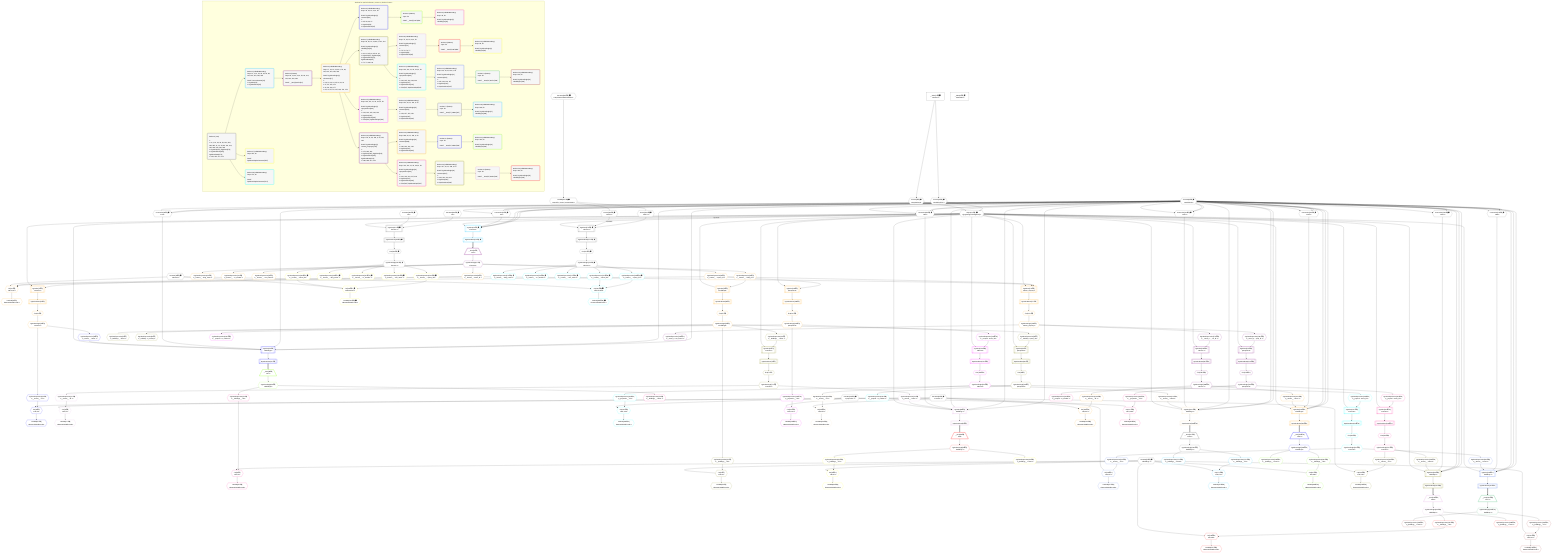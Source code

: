 %%{init: {'themeVariables': { 'fontSize': '12px'}}}%%
graph TD
    classDef path fill:#eee,stroke:#000,color:#000
    classDef plan fill:#fff,stroke-width:1px,color:#000
    classDef itemplan fill:#fff,stroke-width:2px,color:#000
    classDef unbatchedplan fill:#dff,stroke-width:1px,color:#000
    classDef sideeffectplan fill:#fcc,stroke-width:2px,color:#000
    classDef bucket fill:#f6f6f6,color:#000,stroke-width:2px,text-align:left


    %% plan dependencies
    Connection12{{"Connection[12∈0] ➊<br />ᐸ8ᐳ"}}:::plan
    Constant6{{"Constant[6∈0] ➊<br />ᐸundefinedᐳ"}}:::plan
    Constant6 & Constant6 & Constant6 --> Connection12
    Connection44{{"Connection[44∈0] ➊<br />ᐸ40ᐳ"}}:::plan
    Constant6 & Constant6 & Constant6 --> Connection44
    Connection84{{"Connection[84∈0] ➊<br />ᐸ80ᐳ"}}:::plan
    Constant6 & Constant6 & Constant6 --> Connection84
    Connection124{{"Connection[124∈0] ➊<br />ᐸ120ᐳ"}}:::plan
    Constant6 & Constant6 & Constant6 --> Connection124
    Connection163{{"Connection[163∈0] ➊<br />ᐸ159ᐳ"}}:::plan
    Constant6 & Constant6 & Constant6 --> Connection163
    Connection199{{"Connection[199∈0] ➊<br />ᐸ195ᐳ"}}:::plan
    Constant6 & Constant6 & Constant6 --> Connection199
    Connection238{{"Connection[238∈0] ➊<br />ᐸ234ᐳ"}}:::plan
    Constant6 & Constant6 & Constant6 --> Connection238
    PgSelect251[["PgSelect[251∈0] ➊<br />ᐸhousesᐳ"]]:::plan
    Object11{{"Object[11∈0] ➊<br />ᐸ{pgSettings,withPgClient}ᐳ"}}:::plan
    Constant283{{"Constant[283∈0] ➊<br />ᐸ2ᐳ"}}:::plan
    Constant284{{"Constant[284∈0] ➊<br />ᐸ3ᐳ"}}:::plan
    Object11 & Constant283 & Constant284 --> PgSelect251
    PgSelect270[["PgSelect[270∈0] ➊<br />ᐸhousesᐳ"]]:::plan
    Access266{{"Access[266∈0] ➊<br />ᐸ265.1ᐳ"}}:::plan
    Access268{{"Access[268∈0] ➊<br />ᐸ265.2ᐳ"}}:::plan
    Object11 -->|rejectNull| PgSelect270
    Access266 -->|rejectNull| PgSelect270
    Access268 --> PgSelect270
    Access9{{"Access[9∈0] ➊<br />ᐸ2.pgSettingsᐳ"}}:::plan
    Access10{{"Access[10∈0] ➊<br />ᐸ2.withPgClientᐳ"}}:::plan
    Access9 & Access10 --> Object11
    __Value2["__Value[2∈0] ➊<br />ᐸcontextᐳ"]:::plan
    __Value2 --> Access9
    __Value2 --> Access10
    First253{{"First[253∈0] ➊"}}:::plan
    PgSelectRows254[["PgSelectRows[254∈0] ➊"]]:::plan
    PgSelectRows254 --> First253
    PgSelect251 --> PgSelectRows254
    PgSelectSingle255{{"PgSelectSingle[255∈0] ➊<br />ᐸhousesᐳ"}}:::plan
    First253 --> PgSelectSingle255
    Lambda265{{"Lambda[265∈0] ➊<br />ᐸspecifier_House_base64JSONᐳ"}}:::plan
    Constant285{{"Constant[285∈0] ➊<br />ᐸ'WyJob3VzZXMiLDIsM10='ᐳ"}}:::plan
    Constant285 --> Lambda265
    Lambda265 --> Access266
    Lambda265 --> Access268
    First272{{"First[272∈0] ➊"}}:::plan
    PgSelectRows273[["PgSelectRows[273∈0] ➊"]]:::plan
    PgSelectRows273 --> First272
    PgSelect270 --> PgSelectRows273
    PgSelectSingle274{{"PgSelectSingle[274∈0] ➊<br />ᐸhousesᐳ"}}:::plan
    First272 --> PgSelectSingle274
    __Value4["__Value[4∈0] ➊<br />ᐸrootValueᐳ"]:::plan
    Constant18{{"Constant[18∈0] ➊<br />ᐸ'houses'ᐳ"}}:::plan
    Constant34{{"Constant[34∈0] ➊<br />ᐸ'streets'ᐳ"}}:::plan
    Constant50{{"Constant[50∈0] ➊<br />ᐸ'buildings'ᐳ"}}:::plan
    Constant101{{"Constant[101∈0] ➊<br />ᐸ'properties'ᐳ"}}:::plan
    PgSelect14[["PgSelect[14∈1] ➊<br />ᐸhousesᐳ"]]:::plan
    Object11 & Connection12 & Constant6 & Constant6 & Constant6 --> PgSelect14
    PgSelectRows15[["PgSelectRows[15∈1] ➊"]]:::plan
    PgSelect14 --> PgSelectRows15
    __Item16[/"__Item[16∈2]<br />ᐸ15ᐳ"\]:::itemplan
    PgSelectRows15 ==> __Item16
    PgSelectSingle17{{"PgSelectSingle[17∈2]<br />ᐸhousesᐳ"}}:::plan
    __Item16 --> PgSelectSingle17
    List21{{"List[21∈3]<br />ᐸ18,19,20ᐳ"}}:::plan
    PgClassExpression19{{"PgClassExpression[19∈3]<br />ᐸ__houses__.”street_id”ᐳ"}}:::plan
    PgClassExpression20{{"PgClassExpression[20∈3]<br />ᐸ__houses__...operty_id”ᐳ"}}:::plan
    Constant18 & PgClassExpression19 & PgClassExpression20 --> List21
    PgSelect174[["PgSelect[174∈3]<br />ᐸstreet_propertyᐳ"]]:::plan
    Object11 & PgClassExpression19 & PgClassExpression20 --> PgSelect174
    PgSelect27[["PgSelect[27∈3]<br />ᐸstreetsᐳ"]]:::plan
    Object11 & PgClassExpression19 --> PgSelect27
    PgSelect55[["PgSelect[55∈3]<br />ᐸbuildingsᐳ"]]:::plan
    PgClassExpression26{{"PgClassExpression[26∈3]<br />ᐸ__houses__...ilding_id”ᐳ"}}:::plan
    Object11 & PgClassExpression26 --> PgSelect55
    PgSelect135[["PgSelect[135∈3]<br />ᐸpropertiesᐳ"]]:::plan
    Object11 & PgClassExpression20 --> PgSelect135
    PgSelectSingle17 --> PgClassExpression19
    PgSelectSingle17 --> PgClassExpression20
    Lambda22{{"Lambda[22∈3]<br />ᐸbase64JSONEncodeᐳ"}}:::plan
    List21 --> Lambda22
    PgClassExpression23{{"PgClassExpression[23∈3]<br />ᐸ__houses__...ding_name”ᐳ"}}:::plan
    PgSelectSingle17 --> PgClassExpression23
    PgClassExpression24{{"PgClassExpression[24∈3]<br />ᐸ__houses__...or_number”ᐳ"}}:::plan
    PgSelectSingle17 --> PgClassExpression24
    PgClassExpression25{{"PgClassExpression[25∈3]<br />ᐸ__houses__...reet_name”ᐳ"}}:::plan
    PgSelectSingle17 --> PgClassExpression25
    PgSelectSingle17 --> PgClassExpression26
    First31{{"First[31∈3]"}}:::plan
    PgSelectRows32[["PgSelectRows[32∈3]"]]:::plan
    PgSelectRows32 --> First31
    PgSelect27 --> PgSelectRows32
    PgSelectSingle33{{"PgSelectSingle[33∈3]<br />ᐸstreetsᐳ"}}:::plan
    First31 --> PgSelectSingle33
    First57{{"First[57∈3]"}}:::plan
    PgSelectRows58[["PgSelectRows[58∈3]"]]:::plan
    PgSelectRows58 --> First57
    PgSelect55 --> PgSelectRows58
    PgSelectSingle59{{"PgSelectSingle[59∈3]<br />ᐸbuildingsᐳ"}}:::plan
    First57 --> PgSelectSingle59
    First137{{"First[137∈3]"}}:::plan
    PgSelectRows138[["PgSelectRows[138∈3]"]]:::plan
    PgSelectRows138 --> First137
    PgSelect135 --> PgSelectRows138
    PgSelectSingle139{{"PgSelectSingle[139∈3]<br />ᐸpropertiesᐳ"}}:::plan
    First137 --> PgSelectSingle139
    First176{{"First[176∈3]"}}:::plan
    PgSelectRows177[["PgSelectRows[177∈3]"]]:::plan
    PgSelectRows177 --> First176
    PgSelect174 --> PgSelectRows177
    PgSelectSingle178{{"PgSelectSingle[178∈3]<br />ᐸstreet_propertyᐳ"}}:::plan
    First176 --> PgSelectSingle178
    PgSelect46[["PgSelect[46∈4]<br />ᐸbuildingsᐳ"]]:::plan
    PgClassExpression38{{"PgClassExpression[38∈4]<br />ᐸ__streets__.”name”ᐳ"}}:::plan
    Object11 & PgClassExpression38 & Connection44 & Constant6 & Constant6 & Constant6 --> PgSelect46
    List36{{"List[36∈4]<br />ᐸ34,35ᐳ"}}:::plan
    PgClassExpression35{{"PgClassExpression[35∈4]<br />ᐸ__streets__.”id”ᐳ"}}:::plan
    Constant34 & PgClassExpression35 --> List36
    PgSelectSingle33 --> PgClassExpression35
    Lambda37{{"Lambda[37∈4]<br />ᐸbase64JSONEncodeᐳ"}}:::plan
    List36 --> Lambda37
    PgSelectSingle33 --> PgClassExpression38
    PgSelectRows47[["PgSelectRows[47∈4]"]]:::plan
    PgSelect46 --> PgSelectRows47
    __Item48[/"__Item[48∈5]<br />ᐸ47ᐳ"\]:::itemplan
    PgSelectRows47 ==> __Item48
    PgSelectSingle49{{"PgSelectSingle[49∈5]<br />ᐸbuildingsᐳ"}}:::plan
    __Item48 --> PgSelectSingle49
    List52{{"List[52∈6]<br />ᐸ50,51ᐳ"}}:::plan
    PgClassExpression51{{"PgClassExpression[51∈6]<br />ᐸ__buildings__.”id”ᐳ"}}:::plan
    Constant50 & PgClassExpression51 --> List52
    PgSelectSingle49 --> PgClassExpression51
    Lambda53{{"Lambda[53∈6]<br />ᐸbase64JSONEncodeᐳ"}}:::plan
    List52 --> Lambda53
    PgClassExpression54{{"PgClassExpression[54∈6]<br />ᐸ__buildings__.”name”ᐳ"}}:::plan
    PgSelectSingle49 --> PgClassExpression54
    List62{{"List[62∈7]<br />ᐸ50,61ᐳ"}}:::plan
    PgClassExpression61{{"PgClassExpression[61∈7]<br />ᐸ__buildings__.”id”ᐳ"}}:::plan
    Constant50 & PgClassExpression61 --> List62
    PgSelect67[["PgSelect[67∈7]<br />ᐸstreetsᐳ"]]:::plan
    PgClassExpression64{{"PgClassExpression[64∈7]<br />ᐸ__buildings__.”name”ᐳ"}}:::plan
    Object11 & PgClassExpression64 --> PgSelect67
    PgSelect96[["PgSelect[96∈7]<br />ᐸpropertiesᐳ"]]:::plan
    PgClassExpression95{{"PgClassExpression[95∈7]<br />ᐸ__building...operty_id”ᐳ"}}:::plan
    Object11 & PgClassExpression95 --> PgSelect96
    PgSelectSingle59 --> PgClassExpression61
    Lambda63{{"Lambda[63∈7]<br />ᐸbase64JSONEncodeᐳ"}}:::plan
    List62 --> Lambda63
    PgSelectSingle59 --> PgClassExpression64
    PgClassExpression65{{"PgClassExpression[65∈7]<br />ᐸ__buildings__.”floors”ᐳ"}}:::plan
    PgSelectSingle59 --> PgClassExpression65
    PgClassExpression66{{"PgClassExpression[66∈7]<br />ᐸ__building...s_primary”ᐳ"}}:::plan
    PgSelectSingle59 --> PgClassExpression66
    First71{{"First[71∈7]"}}:::plan
    PgSelectRows72[["PgSelectRows[72∈7]"]]:::plan
    PgSelectRows72 --> First71
    PgSelect67 --> PgSelectRows72
    PgSelectSingle73{{"PgSelectSingle[73∈7]<br />ᐸstreetsᐳ"}}:::plan
    First71 --> PgSelectSingle73
    PgSelectSingle59 --> PgClassExpression95
    First98{{"First[98∈7]"}}:::plan
    PgSelectRows99[["PgSelectRows[99∈7]"]]:::plan
    PgSelectRows99 --> First98
    PgSelect96 --> PgSelectRows99
    PgSelectSingle100{{"PgSelectSingle[100∈7]<br />ᐸpropertiesᐳ"}}:::plan
    First98 --> PgSelectSingle100
    PgSelect86[["PgSelect[86∈8]<br />ᐸbuildingsᐳ"]]:::plan
    PgClassExpression78{{"PgClassExpression[78∈8]<br />ᐸ__streets__.”name”ᐳ"}}:::plan
    Object11 & PgClassExpression78 & Connection84 & Constant6 & Constant6 & Constant6 --> PgSelect86
    List76{{"List[76∈8]<br />ᐸ34,75ᐳ"}}:::plan
    PgClassExpression75{{"PgClassExpression[75∈8]<br />ᐸ__streets__.”id”ᐳ"}}:::plan
    Constant34 & PgClassExpression75 --> List76
    PgSelectSingle73 --> PgClassExpression75
    Lambda77{{"Lambda[77∈8]<br />ᐸbase64JSONEncodeᐳ"}}:::plan
    List76 --> Lambda77
    PgSelectSingle73 --> PgClassExpression78
    PgSelectRows87[["PgSelectRows[87∈8]"]]:::plan
    PgSelect86 --> PgSelectRows87
    __Item88[/"__Item[88∈9]<br />ᐸ87ᐳ"\]:::itemplan
    PgSelectRows87 ==> __Item88
    PgSelectSingle89{{"PgSelectSingle[89∈9]<br />ᐸbuildingsᐳ"}}:::plan
    __Item88 --> PgSelectSingle89
    List92{{"List[92∈10]<br />ᐸ50,91ᐳ"}}:::plan
    PgClassExpression91{{"PgClassExpression[91∈10]<br />ᐸ__buildings__.”id”ᐳ"}}:::plan
    Constant50 & PgClassExpression91 --> List92
    PgSelectSingle89 --> PgClassExpression91
    Lambda93{{"Lambda[93∈10]<br />ᐸbase64JSONEncodeᐳ"}}:::plan
    List92 --> Lambda93
    PgClassExpression94{{"PgClassExpression[94∈10]<br />ᐸ__buildings__.”name”ᐳ"}}:::plan
    PgSelectSingle89 --> PgClassExpression94
    List103{{"List[103∈11]<br />ᐸ101,102ᐳ"}}:::plan
    PgClassExpression102{{"PgClassExpression[102∈11]<br />ᐸ__properties__.”id”ᐳ"}}:::plan
    Constant101 & PgClassExpression102 --> List103
    PgSelect107[["PgSelect[107∈11]<br />ᐸstreetsᐳ"]]:::plan
    PgClassExpression105{{"PgClassExpression[105∈11]<br />ᐸ__properti...street_id”ᐳ"}}:::plan
    Object11 & PgClassExpression105 --> PgSelect107
    PgSelectSingle100 --> PgClassExpression102
    Lambda104{{"Lambda[104∈11]<br />ᐸbase64JSONEncodeᐳ"}}:::plan
    List103 --> Lambda104
    PgSelectSingle100 --> PgClassExpression105
    PgClassExpression106{{"PgClassExpression[106∈11]<br />ᐸ__properti...or_number”ᐳ"}}:::plan
    PgSelectSingle100 --> PgClassExpression106
    First111{{"First[111∈11]"}}:::plan
    PgSelectRows112[["PgSelectRows[112∈11]"]]:::plan
    PgSelectRows112 --> First111
    PgSelect107 --> PgSelectRows112
    PgSelectSingle113{{"PgSelectSingle[113∈11]<br />ᐸstreetsᐳ"}}:::plan
    First111 --> PgSelectSingle113
    PgSelect126[["PgSelect[126∈12]<br />ᐸbuildingsᐳ"]]:::plan
    PgClassExpression118{{"PgClassExpression[118∈12]<br />ᐸ__streets__.”name”ᐳ"}}:::plan
    Object11 & PgClassExpression118 & Connection124 & Constant6 & Constant6 & Constant6 --> PgSelect126
    List116{{"List[116∈12]<br />ᐸ34,115ᐳ"}}:::plan
    PgClassExpression115{{"PgClassExpression[115∈12]<br />ᐸ__streets__.”id”ᐳ"}}:::plan
    Constant34 & PgClassExpression115 --> List116
    PgSelectSingle113 --> PgClassExpression115
    Lambda117{{"Lambda[117∈12]<br />ᐸbase64JSONEncodeᐳ"}}:::plan
    List116 --> Lambda117
    PgSelectSingle113 --> PgClassExpression118
    PgSelectRows127[["PgSelectRows[127∈12]"]]:::plan
    PgSelect126 --> PgSelectRows127
    __Item128[/"__Item[128∈13]<br />ᐸ127ᐳ"\]:::itemplan
    PgSelectRows127 ==> __Item128
    PgSelectSingle129{{"PgSelectSingle[129∈13]<br />ᐸbuildingsᐳ"}}:::plan
    __Item128 --> PgSelectSingle129
    List132{{"List[132∈14]<br />ᐸ50,131ᐳ"}}:::plan
    PgClassExpression131{{"PgClassExpression[131∈14]<br />ᐸ__buildings__.”id”ᐳ"}}:::plan
    Constant50 & PgClassExpression131 --> List132
    PgSelectSingle129 --> PgClassExpression131
    Lambda133{{"Lambda[133∈14]<br />ᐸbase64JSONEncodeᐳ"}}:::plan
    List132 --> Lambda133
    PgClassExpression134{{"PgClassExpression[134∈14]<br />ᐸ__buildings__.”name”ᐳ"}}:::plan
    PgSelectSingle129 --> PgClassExpression134
    List142{{"List[142∈15]<br />ᐸ101,141ᐳ"}}:::plan
    PgClassExpression141{{"PgClassExpression[141∈15]<br />ᐸ__properties__.”id”ᐳ"}}:::plan
    Constant101 & PgClassExpression141 --> List142
    PgSelect146[["PgSelect[146∈15]<br />ᐸstreetsᐳ"]]:::plan
    PgClassExpression144{{"PgClassExpression[144∈15]<br />ᐸ__properti...street_id”ᐳ"}}:::plan
    Object11 & PgClassExpression144 --> PgSelect146
    PgSelectSingle139 --> PgClassExpression141
    Lambda143{{"Lambda[143∈15]<br />ᐸbase64JSONEncodeᐳ"}}:::plan
    List142 --> Lambda143
    PgSelectSingle139 --> PgClassExpression144
    PgClassExpression145{{"PgClassExpression[145∈15]<br />ᐸ__properti...or_number”ᐳ"}}:::plan
    PgSelectSingle139 --> PgClassExpression145
    First150{{"First[150∈15]"}}:::plan
    PgSelectRows151[["PgSelectRows[151∈15]"]]:::plan
    PgSelectRows151 --> First150
    PgSelect146 --> PgSelectRows151
    PgSelectSingle152{{"PgSelectSingle[152∈15]<br />ᐸstreetsᐳ"}}:::plan
    First150 --> PgSelectSingle152
    PgSelect165[["PgSelect[165∈16]<br />ᐸbuildingsᐳ"]]:::plan
    PgClassExpression157{{"PgClassExpression[157∈16]<br />ᐸ__streets__.”name”ᐳ"}}:::plan
    Object11 & PgClassExpression157 & Connection163 & Constant6 & Constant6 & Constant6 --> PgSelect165
    List155{{"List[155∈16]<br />ᐸ34,154ᐳ"}}:::plan
    PgClassExpression154{{"PgClassExpression[154∈16]<br />ᐸ__streets__.”id”ᐳ"}}:::plan
    Constant34 & PgClassExpression154 --> List155
    PgSelectSingle152 --> PgClassExpression154
    Lambda156{{"Lambda[156∈16]<br />ᐸbase64JSONEncodeᐳ"}}:::plan
    List155 --> Lambda156
    PgSelectSingle152 --> PgClassExpression157
    PgSelectRows166[["PgSelectRows[166∈16]"]]:::plan
    PgSelect165 --> PgSelectRows166
    __Item167[/"__Item[167∈17]<br />ᐸ166ᐳ"\]:::itemplan
    PgSelectRows166 ==> __Item167
    PgSelectSingle168{{"PgSelectSingle[168∈17]<br />ᐸbuildingsᐳ"}}:::plan
    __Item167 --> PgSelectSingle168
    List171{{"List[171∈18]<br />ᐸ50,170ᐳ"}}:::plan
    PgClassExpression170{{"PgClassExpression[170∈18]<br />ᐸ__buildings__.”id”ᐳ"}}:::plan
    Constant50 & PgClassExpression170 --> List171
    PgSelectSingle168 --> PgClassExpression170
    Lambda172{{"Lambda[172∈18]<br />ᐸbase64JSONEncodeᐳ"}}:::plan
    List171 --> Lambda172
    PgClassExpression173{{"PgClassExpression[173∈18]<br />ᐸ__buildings__.”name”ᐳ"}}:::plan
    PgSelectSingle168 --> PgClassExpression173
    PgSelect182[["PgSelect[182∈19]<br />ᐸstreetsᐳ"]]:::plan
    PgClassExpression179{{"PgClassExpression[179∈19]<br />ᐸ__street_p..._.”str_id”ᐳ"}}:::plan
    Object11 & PgClassExpression179 --> PgSelect182
    PgSelect210[["PgSelect[210∈19]<br />ᐸpropertiesᐳ"]]:::plan
    PgClassExpression180{{"PgClassExpression[180∈19]<br />ᐸ__street_p....”prop_id”ᐳ"}}:::plan
    Object11 & PgClassExpression180 --> PgSelect210
    PgSelectSingle178 --> PgClassExpression179
    PgSelectSingle178 --> PgClassExpression180
    PgClassExpression181{{"PgClassExpression[181∈19]<br />ᐸ__street_p...ent_owner”ᐳ"}}:::plan
    PgSelectSingle178 --> PgClassExpression181
    First186{{"First[186∈19]"}}:::plan
    PgSelectRows187[["PgSelectRows[187∈19]"]]:::plan
    PgSelectRows187 --> First186
    PgSelect182 --> PgSelectRows187
    PgSelectSingle188{{"PgSelectSingle[188∈19]<br />ᐸstreetsᐳ"}}:::plan
    First186 --> PgSelectSingle188
    First212{{"First[212∈19]"}}:::plan
    PgSelectRows213[["PgSelectRows[213∈19]"]]:::plan
    PgSelectRows213 --> First212
    PgSelect210 --> PgSelectRows213
    PgSelectSingle214{{"PgSelectSingle[214∈19]<br />ᐸpropertiesᐳ"}}:::plan
    First212 --> PgSelectSingle214
    PgSelect201[["PgSelect[201∈20]<br />ᐸbuildingsᐳ"]]:::plan
    PgClassExpression193{{"PgClassExpression[193∈20]<br />ᐸ__streets__.”name”ᐳ"}}:::plan
    Object11 & PgClassExpression193 & Connection199 & Constant6 & Constant6 & Constant6 --> PgSelect201
    List191{{"List[191∈20]<br />ᐸ34,190ᐳ"}}:::plan
    PgClassExpression190{{"PgClassExpression[190∈20]<br />ᐸ__streets__.”id”ᐳ"}}:::plan
    Constant34 & PgClassExpression190 --> List191
    PgSelectSingle188 --> PgClassExpression190
    Lambda192{{"Lambda[192∈20]<br />ᐸbase64JSONEncodeᐳ"}}:::plan
    List191 --> Lambda192
    PgSelectSingle188 --> PgClassExpression193
    PgSelectRows202[["PgSelectRows[202∈20]"]]:::plan
    PgSelect201 --> PgSelectRows202
    __Item203[/"__Item[203∈21]<br />ᐸ202ᐳ"\]:::itemplan
    PgSelectRows202 ==> __Item203
    PgSelectSingle204{{"PgSelectSingle[204∈21]<br />ᐸbuildingsᐳ"}}:::plan
    __Item203 --> PgSelectSingle204
    List207{{"List[207∈22]<br />ᐸ50,206ᐳ"}}:::plan
    PgClassExpression206{{"PgClassExpression[206∈22]<br />ᐸ__buildings__.”id”ᐳ"}}:::plan
    Constant50 & PgClassExpression206 --> List207
    PgSelectSingle204 --> PgClassExpression206
    Lambda208{{"Lambda[208∈22]<br />ᐸbase64JSONEncodeᐳ"}}:::plan
    List207 --> Lambda208
    PgClassExpression209{{"PgClassExpression[209∈22]<br />ᐸ__buildings__.”name”ᐳ"}}:::plan
    PgSelectSingle204 --> PgClassExpression209
    List217{{"List[217∈23]<br />ᐸ101,216ᐳ"}}:::plan
    PgClassExpression216{{"PgClassExpression[216∈23]<br />ᐸ__properties__.”id”ᐳ"}}:::plan
    Constant101 & PgClassExpression216 --> List217
    PgSelect221[["PgSelect[221∈23]<br />ᐸstreetsᐳ"]]:::plan
    PgClassExpression219{{"PgClassExpression[219∈23]<br />ᐸ__properti...street_id”ᐳ"}}:::plan
    Object11 & PgClassExpression219 --> PgSelect221
    PgSelectSingle214 --> PgClassExpression216
    Lambda218{{"Lambda[218∈23]<br />ᐸbase64JSONEncodeᐳ"}}:::plan
    List217 --> Lambda218
    PgSelectSingle214 --> PgClassExpression219
    PgClassExpression220{{"PgClassExpression[220∈23]<br />ᐸ__properti...or_number”ᐳ"}}:::plan
    PgSelectSingle214 --> PgClassExpression220
    First225{{"First[225∈23]"}}:::plan
    PgSelectRows226[["PgSelectRows[226∈23]"]]:::plan
    PgSelectRows226 --> First225
    PgSelect221 --> PgSelectRows226
    PgSelectSingle227{{"PgSelectSingle[227∈23]<br />ᐸstreetsᐳ"}}:::plan
    First225 --> PgSelectSingle227
    PgSelect240[["PgSelect[240∈24]<br />ᐸbuildingsᐳ"]]:::plan
    PgClassExpression232{{"PgClassExpression[232∈24]<br />ᐸ__streets__.”name”ᐳ"}}:::plan
    Object11 & PgClassExpression232 & Connection238 & Constant6 & Constant6 & Constant6 --> PgSelect240
    List230{{"List[230∈24]<br />ᐸ34,229ᐳ"}}:::plan
    PgClassExpression229{{"PgClassExpression[229∈24]<br />ᐸ__streets__.”id”ᐳ"}}:::plan
    Constant34 & PgClassExpression229 --> List230
    PgSelectSingle227 --> PgClassExpression229
    Lambda231{{"Lambda[231∈24]<br />ᐸbase64JSONEncodeᐳ"}}:::plan
    List230 --> Lambda231
    PgSelectSingle227 --> PgClassExpression232
    PgSelectRows241[["PgSelectRows[241∈24]"]]:::plan
    PgSelect240 --> PgSelectRows241
    __Item242[/"__Item[242∈25]<br />ᐸ241ᐳ"\]:::itemplan
    PgSelectRows241 ==> __Item242
    PgSelectSingle243{{"PgSelectSingle[243∈25]<br />ᐸbuildingsᐳ"}}:::plan
    __Item242 --> PgSelectSingle243
    List246{{"List[246∈26]<br />ᐸ50,245ᐳ"}}:::plan
    PgClassExpression245{{"PgClassExpression[245∈26]<br />ᐸ__buildings__.”id”ᐳ"}}:::plan
    Constant50 & PgClassExpression245 --> List246
    PgSelectSingle243 --> PgClassExpression245
    Lambda247{{"Lambda[247∈26]<br />ᐸbase64JSONEncodeᐳ"}}:::plan
    List246 --> Lambda247
    PgClassExpression248{{"PgClassExpression[248∈26]<br />ᐸ__buildings__.”name”ᐳ"}}:::plan
    PgSelectSingle243 --> PgClassExpression248
    List262{{"List[262∈27] ➊<br />ᐸ18,260,261ᐳ"}}:::plan
    PgClassExpression260{{"PgClassExpression[260∈27] ➊<br />ᐸ__houses__.”street_id”ᐳ"}}:::plan
    PgClassExpression261{{"PgClassExpression[261∈27] ➊<br />ᐸ__houses__...operty_id”ᐳ"}}:::plan
    Constant18 & PgClassExpression260 & PgClassExpression261 --> List262
    PgClassExpression256{{"PgClassExpression[256∈27] ➊<br />ᐸ__houses__...ding_name”ᐳ"}}:::plan
    PgSelectSingle255 --> PgClassExpression256
    PgClassExpression257{{"PgClassExpression[257∈27] ➊<br />ᐸ__houses__...or_number”ᐳ"}}:::plan
    PgSelectSingle255 --> PgClassExpression257
    PgClassExpression258{{"PgClassExpression[258∈27] ➊<br />ᐸ__houses__...reet_name”ᐳ"}}:::plan
    PgSelectSingle255 --> PgClassExpression258
    PgSelectSingle255 --> PgClassExpression260
    PgSelectSingle255 --> PgClassExpression261
    Lambda263{{"Lambda[263∈27] ➊<br />ᐸbase64JSONEncodeᐳ"}}:::plan
    List262 --> Lambda263
    List281{{"List[281∈28] ➊<br />ᐸ18,279,280ᐳ"}}:::plan
    PgClassExpression279{{"PgClassExpression[279∈28] ➊<br />ᐸ__houses__.”street_id”ᐳ"}}:::plan
    PgClassExpression280{{"PgClassExpression[280∈28] ➊<br />ᐸ__houses__...operty_id”ᐳ"}}:::plan
    Constant18 & PgClassExpression279 & PgClassExpression280 --> List281
    PgClassExpression275{{"PgClassExpression[275∈28] ➊<br />ᐸ__houses__...ding_name”ᐳ"}}:::plan
    PgSelectSingle274 --> PgClassExpression275
    PgClassExpression276{{"PgClassExpression[276∈28] ➊<br />ᐸ__houses__...or_number”ᐳ"}}:::plan
    PgSelectSingle274 --> PgClassExpression276
    PgClassExpression277{{"PgClassExpression[277∈28] ➊<br />ᐸ__houses__...reet_name”ᐳ"}}:::plan
    PgSelectSingle274 --> PgClassExpression277
    PgSelectSingle274 --> PgClassExpression279
    PgSelectSingle274 --> PgClassExpression280
    Lambda282{{"Lambda[282∈28] ➊<br />ᐸbase64JSONEncodeᐳ"}}:::plan
    List281 --> Lambda282

    %% define steps

    subgraph "Buckets for queries/v4/smart_comment_relations.houses"
    Bucket0("Bucket 0 (root)<br /><br />1: <br />ᐳ: 6, 9, 10, 18, 34, 50, 101, 283, 284, 285, 11, 12, 44, 84, 124, 163, 199, 238, 265, 266, 268<br />2: PgSelect[251], PgSelect[270]<br />3: PgSelectRows[254], PgSelectRows[273]<br />ᐳ: 253, 255, 272, 274"):::bucket
    classDef bucket0 stroke:#696969
    class Bucket0,__Value2,__Value4,Constant6,Access9,Access10,Object11,Connection12,Constant18,Constant34,Connection44,Constant50,Connection84,Constant101,Connection124,Connection163,Connection199,Connection238,PgSelect251,First253,PgSelectRows254,PgSelectSingle255,Lambda265,Access266,Access268,PgSelect270,First272,PgSelectRows273,PgSelectSingle274,Constant283,Constant284,Constant285 bucket0
    Bucket1("Bucket 1 (nullableBoundary)<br />Deps: 11, 12, 6, 18, 34, 44, 50, 84, 101, 124, 163, 199, 238<br /><br />ROOT Connectionᐸ8ᐳ[12]<br />1: PgSelect[14]<br />2: PgSelectRows[15]"):::bucket
    classDef bucket1 stroke:#00bfff
    class Bucket1,PgSelect14,PgSelectRows15 bucket1
    Bucket2("Bucket 2 (listItem)<br />Deps: 18, 11, 34, 44, 6, 50, 84, 101, 124, 163, 199, 238<br /><br />ROOT __Item{2}ᐸ15ᐳ[16]"):::bucket
    classDef bucket2 stroke:#7f007f
    class Bucket2,__Item16,PgSelectSingle17 bucket2
    Bucket3("Bucket 3 (nullableBoundary)<br />Deps: 17, 18, 11, 34, 44, 6, 50, 84, 101, 124, 163, 199, 238<br /><br />ROOT PgSelectSingle{2}ᐸhousesᐳ[17]<br />1: <br />ᐳ: 19, 20, 23, 24, 25, 26, 21, 22<br />2: 27, 55, 135, 174<br />3: 32, 58, 138, 177<br />ᐳ: 31, 33, 57, 59, 137, 139, 176, 178"):::bucket
    classDef bucket3 stroke:#ffa500
    class Bucket3,PgClassExpression19,PgClassExpression20,List21,Lambda22,PgClassExpression23,PgClassExpression24,PgClassExpression25,PgClassExpression26,PgSelect27,First31,PgSelectRows32,PgSelectSingle33,PgSelect55,First57,PgSelectRows58,PgSelectSingle59,PgSelect135,First137,PgSelectRows138,PgSelectSingle139,PgSelect174,First176,PgSelectRows177,PgSelectSingle178 bucket3
    Bucket4("Bucket 4 (nullableBoundary)<br />Deps: 33, 34, 11, 44, 6, 50<br /><br />ROOT PgSelectSingle{3}ᐸstreetsᐳ[33]<br />1: <br />ᐳ: 35, 38, 36, 37<br />2: PgSelect[46]<br />3: PgSelectRows[47]"):::bucket
    classDef bucket4 stroke:#0000ff
    class Bucket4,PgClassExpression35,List36,Lambda37,PgClassExpression38,PgSelect46,PgSelectRows47 bucket4
    Bucket5("Bucket 5 (listItem)<br />Deps: 50<br /><br />ROOT __Item{5}ᐸ47ᐳ[48]"):::bucket
    classDef bucket5 stroke:#7fff00
    class Bucket5,__Item48,PgSelectSingle49 bucket5
    Bucket6("Bucket 6 (nullableBoundary)<br />Deps: 49, 50<br /><br />ROOT PgSelectSingle{5}ᐸbuildingsᐳ[49]"):::bucket
    classDef bucket6 stroke:#ff1493
    class Bucket6,PgClassExpression51,List52,Lambda53,PgClassExpression54 bucket6
    Bucket7("Bucket 7 (nullableBoundary)<br />Deps: 59, 50, 11, 34, 84, 6, 101, 124<br /><br />ROOT PgSelectSingle{3}ᐸbuildingsᐳ[59]<br />1: <br />ᐳ: 61, 64, 65, 66, 95, 62, 63<br />2: PgSelect[67], PgSelect[96]<br />3: PgSelectRows[72], PgSelectRows[99]<br />ᐳ: 71, 73, 98, 100"):::bucket
    classDef bucket7 stroke:#808000
    class Bucket7,PgClassExpression61,List62,Lambda63,PgClassExpression64,PgClassExpression65,PgClassExpression66,PgSelect67,First71,PgSelectRows72,PgSelectSingle73,PgClassExpression95,PgSelect96,First98,PgSelectRows99,PgSelectSingle100 bucket7
    Bucket8("Bucket 8 (nullableBoundary)<br />Deps: 73, 34, 11, 84, 6, 50<br /><br />ROOT PgSelectSingle{7}ᐸstreetsᐳ[73]<br />1: <br />ᐳ: 75, 78, 76, 77<br />2: PgSelect[86]<br />3: PgSelectRows[87]"):::bucket
    classDef bucket8 stroke:#dda0dd
    class Bucket8,PgClassExpression75,List76,Lambda77,PgClassExpression78,PgSelect86,PgSelectRows87 bucket8
    Bucket9("Bucket 9 (listItem)<br />Deps: 50<br /><br />ROOT __Item{9}ᐸ87ᐳ[88]"):::bucket
    classDef bucket9 stroke:#ff0000
    class Bucket9,__Item88,PgSelectSingle89 bucket9
    Bucket10("Bucket 10 (nullableBoundary)<br />Deps: 89, 50<br /><br />ROOT PgSelectSingle{9}ᐸbuildingsᐳ[89]"):::bucket
    classDef bucket10 stroke:#ffff00
    class Bucket10,PgClassExpression91,List92,Lambda93,PgClassExpression94 bucket10
    Bucket11("Bucket 11 (nullableBoundary)<br />Deps: 100, 101, 11, 34, 124, 6, 50<br /><br />ROOT PgSelectSingle{7}ᐸpropertiesᐳ[100]<br />1: <br />ᐳ: 102, 105, 106, 103, 104<br />2: PgSelect[107]<br />3: PgSelectRows[112]<br />ᐳ: First[111], PgSelectSingle[113]"):::bucket
    classDef bucket11 stroke:#00ffff
    class Bucket11,PgClassExpression102,List103,Lambda104,PgClassExpression105,PgClassExpression106,PgSelect107,First111,PgSelectRows112,PgSelectSingle113 bucket11
    Bucket12("Bucket 12 (nullableBoundary)<br />Deps: 113, 34, 11, 124, 6, 50<br /><br />ROOT PgSelectSingle{11}ᐸstreetsᐳ[113]<br />1: <br />ᐳ: 115, 118, 116, 117<br />2: PgSelect[126]<br />3: PgSelectRows[127]"):::bucket
    classDef bucket12 stroke:#4169e1
    class Bucket12,PgClassExpression115,List116,Lambda117,PgClassExpression118,PgSelect126,PgSelectRows127 bucket12
    Bucket13("Bucket 13 (listItem)<br />Deps: 50<br /><br />ROOT __Item{13}ᐸ127ᐳ[128]"):::bucket
    classDef bucket13 stroke:#3cb371
    class Bucket13,__Item128,PgSelectSingle129 bucket13
    Bucket14("Bucket 14 (nullableBoundary)<br />Deps: 129, 50<br /><br />ROOT PgSelectSingle{13}ᐸbuildingsᐳ[129]"):::bucket
    classDef bucket14 stroke:#a52a2a
    class Bucket14,PgClassExpression131,List132,Lambda133,PgClassExpression134 bucket14
    Bucket15("Bucket 15 (nullableBoundary)<br />Deps: 139, 101, 11, 34, 163, 6, 50<br /><br />ROOT PgSelectSingle{3}ᐸpropertiesᐳ[139]<br />1: <br />ᐳ: 141, 144, 145, 142, 143<br />2: PgSelect[146]<br />3: PgSelectRows[151]<br />ᐳ: First[150], PgSelectSingle[152]"):::bucket
    classDef bucket15 stroke:#ff00ff
    class Bucket15,PgClassExpression141,List142,Lambda143,PgClassExpression144,PgClassExpression145,PgSelect146,First150,PgSelectRows151,PgSelectSingle152 bucket15
    Bucket16("Bucket 16 (nullableBoundary)<br />Deps: 152, 34, 11, 163, 6, 50<br /><br />ROOT PgSelectSingle{15}ᐸstreetsᐳ[152]<br />1: <br />ᐳ: 154, 157, 155, 156<br />2: PgSelect[165]<br />3: PgSelectRows[166]"):::bucket
    classDef bucket16 stroke:#f5deb3
    class Bucket16,PgClassExpression154,List155,Lambda156,PgClassExpression157,PgSelect165,PgSelectRows166 bucket16
    Bucket17("Bucket 17 (listItem)<br />Deps: 50<br /><br />ROOT __Item{17}ᐸ166ᐳ[167]"):::bucket
    classDef bucket17 stroke:#696969
    class Bucket17,__Item167,PgSelectSingle168 bucket17
    Bucket18("Bucket 18 (nullableBoundary)<br />Deps: 168, 50<br /><br />ROOT PgSelectSingle{17}ᐸbuildingsᐳ[168]"):::bucket
    classDef bucket18 stroke:#00bfff
    class Bucket18,PgClassExpression170,List171,Lambda172,PgClassExpression173 bucket18
    Bucket19("Bucket 19 (nullableBoundary)<br />Deps: 178, 11, 34, 199, 6, 50, 101, 238<br /><br />ROOT PgSelectSingle{3}ᐸstreet_propertyᐳ[178]<br />1: <br />ᐳ: 179, 180, 181<br />2: PgSelect[182], PgSelect[210]<br />3: PgSelectRows[187], PgSelectRows[213]<br />ᐳ: 186, 188, 212, 214"):::bucket
    classDef bucket19 stroke:#7f007f
    class Bucket19,PgClassExpression179,PgClassExpression180,PgClassExpression181,PgSelect182,First186,PgSelectRows187,PgSelectSingle188,PgSelect210,First212,PgSelectRows213,PgSelectSingle214 bucket19
    Bucket20("Bucket 20 (nullableBoundary)<br />Deps: 188, 34, 11, 199, 6, 50<br /><br />ROOT PgSelectSingle{19}ᐸstreetsᐳ[188]<br />1: <br />ᐳ: 190, 193, 191, 192<br />2: PgSelect[201]<br />3: PgSelectRows[202]"):::bucket
    classDef bucket20 stroke:#ffa500
    class Bucket20,PgClassExpression190,List191,Lambda192,PgClassExpression193,PgSelect201,PgSelectRows202 bucket20
    Bucket21("Bucket 21 (listItem)<br />Deps: 50<br /><br />ROOT __Item{21}ᐸ202ᐳ[203]"):::bucket
    classDef bucket21 stroke:#0000ff
    class Bucket21,__Item203,PgSelectSingle204 bucket21
    Bucket22("Bucket 22 (nullableBoundary)<br />Deps: 204, 50<br /><br />ROOT PgSelectSingle{21}ᐸbuildingsᐳ[204]"):::bucket
    classDef bucket22 stroke:#7fff00
    class Bucket22,PgClassExpression206,List207,Lambda208,PgClassExpression209 bucket22
    Bucket23("Bucket 23 (nullableBoundary)<br />Deps: 214, 101, 11, 34, 238, 6, 50<br /><br />ROOT PgSelectSingle{19}ᐸpropertiesᐳ[214]<br />1: <br />ᐳ: 216, 219, 220, 217, 218<br />2: PgSelect[221]<br />3: PgSelectRows[226]<br />ᐳ: First[225], PgSelectSingle[227]"):::bucket
    classDef bucket23 stroke:#ff1493
    class Bucket23,PgClassExpression216,List217,Lambda218,PgClassExpression219,PgClassExpression220,PgSelect221,First225,PgSelectRows226,PgSelectSingle227 bucket23
    Bucket24("Bucket 24 (nullableBoundary)<br />Deps: 227, 34, 11, 238, 6, 50<br /><br />ROOT PgSelectSingle{23}ᐸstreetsᐳ[227]<br />1: <br />ᐳ: 229, 232, 230, 231<br />2: PgSelect[240]<br />3: PgSelectRows[241]"):::bucket
    classDef bucket24 stroke:#808000
    class Bucket24,PgClassExpression229,List230,Lambda231,PgClassExpression232,PgSelect240,PgSelectRows241 bucket24
    Bucket25("Bucket 25 (listItem)<br />Deps: 50<br /><br />ROOT __Item{25}ᐸ241ᐳ[242]"):::bucket
    classDef bucket25 stroke:#dda0dd
    class Bucket25,__Item242,PgSelectSingle243 bucket25
    Bucket26("Bucket 26 (nullableBoundary)<br />Deps: 243, 50<br /><br />ROOT PgSelectSingle{25}ᐸbuildingsᐳ[243]"):::bucket
    classDef bucket26 stroke:#ff0000
    class Bucket26,PgClassExpression245,List246,Lambda247,PgClassExpression248 bucket26
    Bucket27("Bucket 27 (nullableBoundary)<br />Deps: 255, 18<br /><br />ROOT PgSelectSingleᐸhousesᐳ[255]"):::bucket
    classDef bucket27 stroke:#ffff00
    class Bucket27,PgClassExpression256,PgClassExpression257,PgClassExpression258,PgClassExpression260,PgClassExpression261,List262,Lambda263 bucket27
    Bucket28("Bucket 28 (nullableBoundary)<br />Deps: 274, 18<br /><br />ROOT PgSelectSingleᐸhousesᐳ[274]"):::bucket
    classDef bucket28 stroke:#00ffff
    class Bucket28,PgClassExpression275,PgClassExpression276,PgClassExpression277,PgClassExpression279,PgClassExpression280,List281,Lambda282 bucket28
    Bucket0 --> Bucket1 & Bucket27 & Bucket28
    Bucket1 --> Bucket2
    Bucket2 --> Bucket3
    Bucket3 --> Bucket4 & Bucket7 & Bucket15 & Bucket19
    Bucket4 --> Bucket5
    Bucket5 --> Bucket6
    Bucket7 --> Bucket8 & Bucket11
    Bucket8 --> Bucket9
    Bucket9 --> Bucket10
    Bucket11 --> Bucket12
    Bucket12 --> Bucket13
    Bucket13 --> Bucket14
    Bucket15 --> Bucket16
    Bucket16 --> Bucket17
    Bucket17 --> Bucket18
    Bucket19 --> Bucket20 & Bucket23
    Bucket20 --> Bucket21
    Bucket21 --> Bucket22
    Bucket23 --> Bucket24
    Bucket24 --> Bucket25
    Bucket25 --> Bucket26
    end